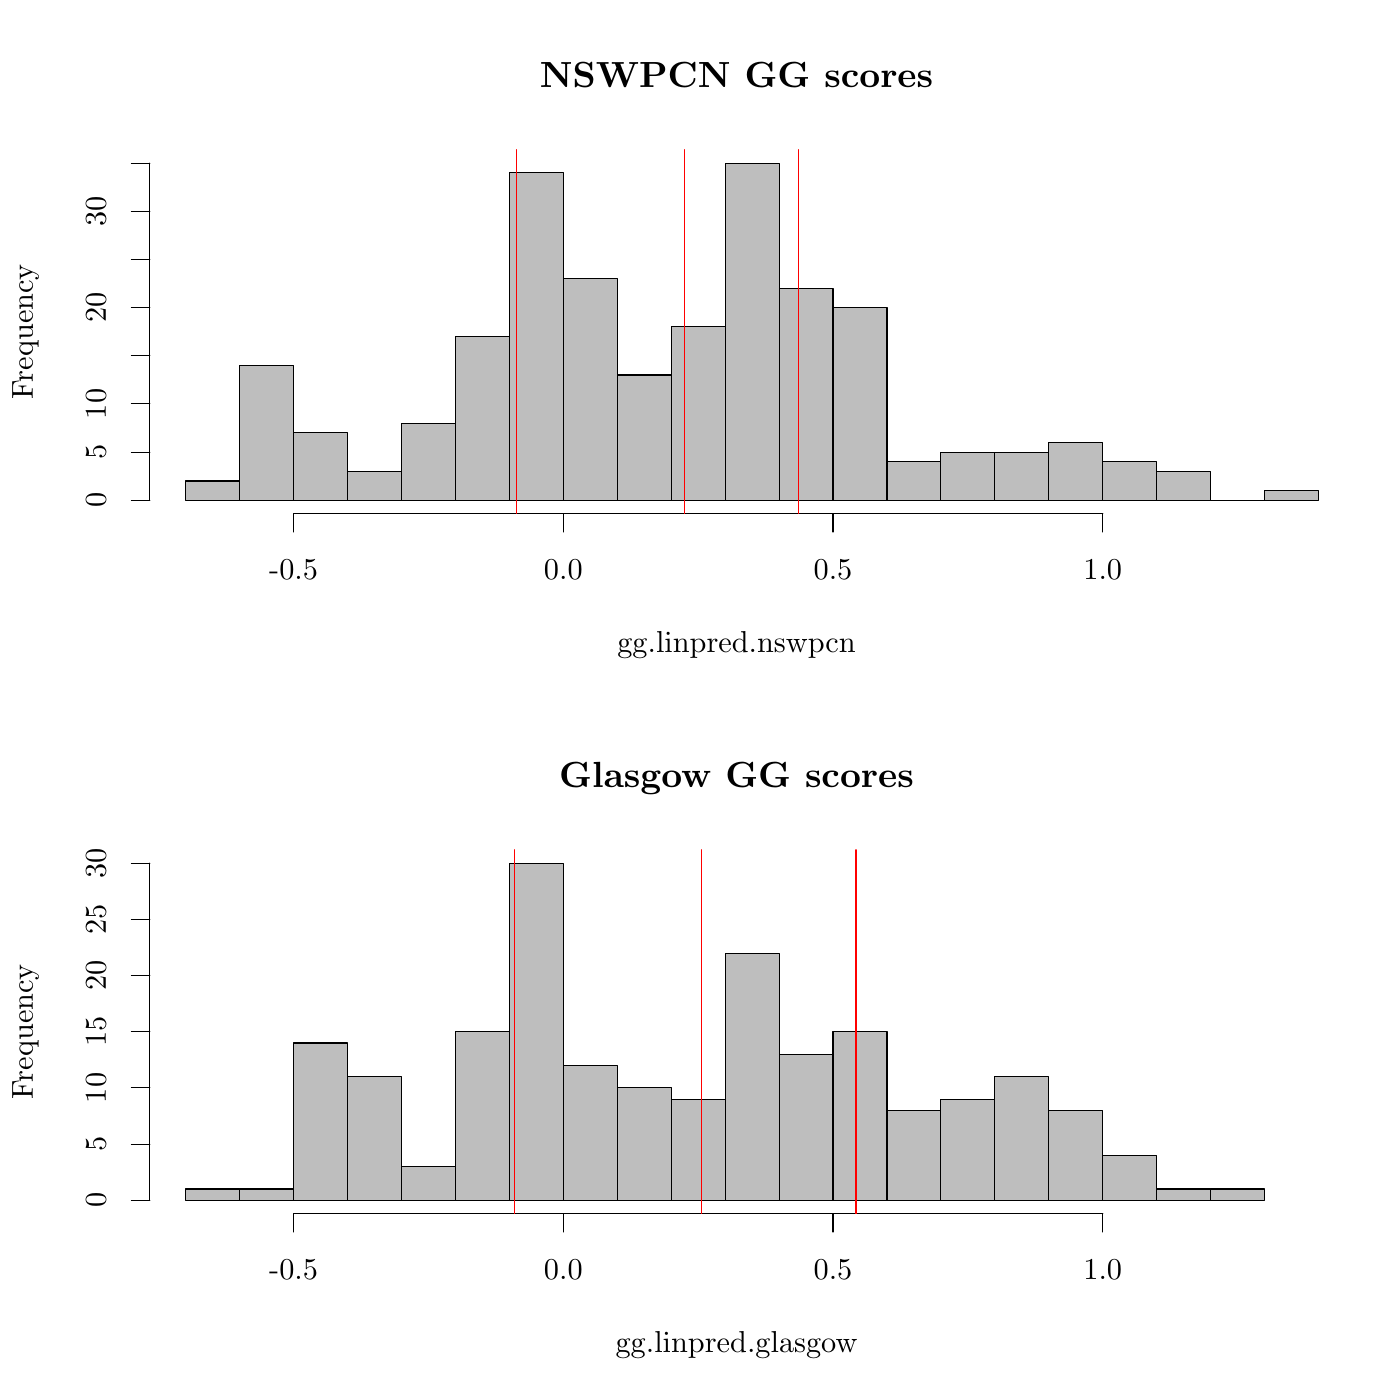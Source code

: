 % Created by tikzDevice version 0.8.1 on 2015-02-03 07:23:49
% !TEX encoding = UTF-8 Unicode
\documentclass[11pt]{memoir}
\nonstopmode

\usepackage{tikz}

\usepackage[active,tightpage,psfixbb]{preview}

\PreviewEnvironment{pgfpicture}

\setlength\PreviewBorder{0pt}

\usepackage{amsmath}
\newcommand{\SweaveOpts}[1]{}  % do not interfere with LaTeX
\newcommand{\SweaveInput}[1]{} % because they are not real TeX commands
\newcommand{\Sexpr}[1]{}       % will only be parsed by R


\usepackage{geometry}
\usepackage{amsmath}
\usepackage{lscape}
\geometry{verbose,tmargin=2.5cm,bmargin=2.5cm,lmargin=2.5cm,rmargin=2.5cm}


\begin{document}

\begin{tikzpicture}[x=1pt,y=1pt]
\definecolor{fillColor}{RGB}{255,255,255}
\path[use as bounding box,fill=fillColor,fill opacity=0.00] (0,0) rectangle (505.89,505.89);
\begin{scope}
\path[clip] (  0.00,252.94) rectangle (505.89,505.89);
\definecolor{drawColor}{RGB}{0,0,0}

\node[text=drawColor,anchor=base,inner sep=0pt, outer sep=0pt, scale=  1.20] at (266.14,474.30) {\bfseries NSWPCN GG scores};

\node[text=drawColor,anchor=base,inner sep=0pt, outer sep=0pt, scale=  1.00] at (266.14,270.11) {gg.linpred.nswpcn};

\node[text=drawColor,rotate= 90.00,anchor=base,inner sep=0pt, outer sep=0pt, scale=  1.00] at ( 11.88,386.02) {Frequency};
\end{scope}
\begin{scope}
\path[clip] (  0.00,  0.00) rectangle (505.89,505.89);
\definecolor{drawColor}{RGB}{0,0,0}

\path[draw=drawColor,line width= 0.4pt,line join=round,line cap=round] (106.08,320.26) -- (398.48,320.26);

\path[draw=drawColor,line width= 0.4pt,line join=round,line cap=round] (106.08,320.26) -- (106.08,313.66);

\path[draw=drawColor,line width= 0.4pt,line join=round,line cap=round] (203.55,320.26) -- (203.55,313.66);

\path[draw=drawColor,line width= 0.4pt,line join=round,line cap=round] (301.01,320.26) -- (301.01,313.66);

\path[draw=drawColor,line width= 0.4pt,line join=round,line cap=round] (398.48,320.26) -- (398.48,313.66);

\node[text=drawColor,anchor=base,inner sep=0pt, outer sep=0pt, scale=  1.00] at (106.08,296.50) {-0.5};

\node[text=drawColor,anchor=base,inner sep=0pt, outer sep=0pt, scale=  1.00] at (203.55,296.50) {0.0};

\node[text=drawColor,anchor=base,inner sep=0pt, outer sep=0pt, scale=  1.00] at (301.01,296.50) {0.5};

\node[text=drawColor,anchor=base,inner sep=0pt, outer sep=0pt, scale=  1.00] at (398.48,296.50) {1.0};

\path[draw=drawColor,line width= 0.4pt,line join=round,line cap=round] ( 54.12,325.14) -- ( 54.12,446.90);

\path[draw=drawColor,line width= 0.4pt,line join=round,line cap=round] ( 54.12,325.14) -- ( 47.52,325.14);

\path[draw=drawColor,line width= 0.4pt,line join=round,line cap=round] ( 54.12,342.53) -- ( 47.52,342.53);

\path[draw=drawColor,line width= 0.4pt,line join=round,line cap=round] ( 54.12,359.93) -- ( 47.52,359.93);

\path[draw=drawColor,line width= 0.4pt,line join=round,line cap=round] ( 54.12,377.32) -- ( 47.52,377.32);

\path[draw=drawColor,line width= 0.4pt,line join=round,line cap=round] ( 54.12,394.71) -- ( 47.52,394.71);

\path[draw=drawColor,line width= 0.4pt,line join=round,line cap=round] ( 54.12,412.11) -- ( 47.52,412.11);

\path[draw=drawColor,line width= 0.4pt,line join=round,line cap=round] ( 54.12,429.50) -- ( 47.52,429.50);

\path[draw=drawColor,line width= 0.4pt,line join=round,line cap=round] ( 54.12,446.90) -- ( 47.52,446.90);

\node[text=drawColor,rotate= 90.00,anchor=base,inner sep=0pt, outer sep=0pt, scale=  1.00] at ( 38.28,325.14) {0};

\node[text=drawColor,rotate= 90.00,anchor=base,inner sep=0pt, outer sep=0pt, scale=  1.00] at ( 38.28,342.53) {5};

\node[text=drawColor,rotate= 90.00,anchor=base,inner sep=0pt, outer sep=0pt, scale=  1.00] at ( 38.28,359.93) {10};

\node[text=drawColor,rotate= 90.00,anchor=base,inner sep=0pt, outer sep=0pt, scale=  1.00] at ( 38.28,394.71) {20};

\node[text=drawColor,rotate= 90.00,anchor=base,inner sep=0pt, outer sep=0pt, scale=  1.00] at ( 38.28,429.50) {30};
\end{scope}
\begin{scope}
\path[clip] ( 54.12,320.26) rectangle (478.17,451.77);
\definecolor{drawColor}{RGB}{0,0,0}
\definecolor{fillColor}{RGB}{190,190,190}

\path[draw=drawColor,line width= 0.4pt,line join=round,line cap=round,fill=fillColor] ( 67.09,325.14) rectangle ( 86.59,332.09);

\path[draw=drawColor,line width= 0.4pt,line join=round,line cap=round,fill=fillColor] ( 86.59,325.14) rectangle (106.08,373.84);

\path[draw=drawColor,line width= 0.4pt,line join=round,line cap=round,fill=fillColor] (106.08,325.14) rectangle (125.57,349.49);

\path[draw=drawColor,line width= 0.4pt,line join=round,line cap=round,fill=fillColor] (125.57,325.14) rectangle (145.07,335.57);

\path[draw=drawColor,line width= 0.4pt,line join=round,line cap=round,fill=fillColor] (145.07,325.14) rectangle (164.56,352.97);

\path[draw=drawColor,line width= 0.4pt,line join=round,line cap=round,fill=fillColor] (164.56,325.14) rectangle (184.05,384.28);

\path[draw=drawColor,line width= 0.4pt,line join=round,line cap=round,fill=fillColor] (184.05,325.14) rectangle (203.55,443.42);

\path[draw=drawColor,line width= 0.4pt,line join=round,line cap=round,fill=fillColor] (203.55,325.14) rectangle (223.04,405.15);

\path[draw=drawColor,line width= 0.4pt,line join=round,line cap=round,fill=fillColor] (223.04,325.14) rectangle (242.53,370.36);

\path[draw=drawColor,line width= 0.4pt,line join=round,line cap=round,fill=fillColor] (242.53,325.14) rectangle (262.03,387.76);

\path[draw=drawColor,line width= 0.4pt,line join=round,line cap=round,fill=fillColor] (262.03,325.14) rectangle (281.52,446.90);

\path[draw=drawColor,line width= 0.4pt,line join=round,line cap=round,fill=fillColor] (281.52,325.14) rectangle (301.01,401.67);

\path[draw=drawColor,line width= 0.4pt,line join=round,line cap=round,fill=fillColor] (301.01,325.14) rectangle (320.51,394.71);

\path[draw=drawColor,line width= 0.4pt,line join=round,line cap=round,fill=fillColor] (320.51,325.14) rectangle (340.00,339.05);

\path[draw=drawColor,line width= 0.4pt,line join=round,line cap=round,fill=fillColor] (340.00,325.14) rectangle (359.49,342.53);

\path[draw=drawColor,line width= 0.4pt,line join=round,line cap=round,fill=fillColor] (359.49,325.14) rectangle (378.99,342.53);

\path[draw=drawColor,line width= 0.4pt,line join=round,line cap=round,fill=fillColor] (378.99,325.14) rectangle (398.48,346.01);

\path[draw=drawColor,line width= 0.4pt,line join=round,line cap=round,fill=fillColor] (398.48,325.14) rectangle (417.97,339.05);

\path[draw=drawColor,line width= 0.4pt,line join=round,line cap=round,fill=fillColor] (417.97,325.14) rectangle (437.47,335.57);

\path[draw=drawColor,line width= 0.4pt,line join=round,line cap=round,fill=fillColor] (437.47,325.14) rectangle (456.96,325.14);

\path[draw=drawColor,line width= 0.4pt,line join=round,line cap=round,fill=fillColor] (456.96,325.14) rectangle (476.45,328.61);
\definecolor{drawColor}{RGB}{255,0,0}

\path[draw=drawColor,line width= 0.4pt,line join=round,line cap=round] (186.74,320.26) -- (186.74,451.77);

\path[draw=drawColor,line width= 0.4pt,line join=round,line cap=round] (247.28,320.26) -- (247.28,451.77);

\path[draw=drawColor,line width= 0.4pt,line join=round,line cap=round] (288.65,320.26) -- (288.65,451.77);
\end{scope}
\begin{scope}
\path[clip] (  0.00,  0.00) rectangle (505.89,252.94);
\definecolor{drawColor}{RGB}{0,0,0}

\node[text=drawColor,anchor=base,inner sep=0pt, outer sep=0pt, scale=  1.20] at (266.14,221.35) {\bfseries Glasgow GG scores};

\node[text=drawColor,anchor=base,inner sep=0pt, outer sep=0pt, scale=  1.00] at (266.14, 17.16) {gg.linpred.glasgow};

\node[text=drawColor,rotate= 90.00,anchor=base,inner sep=0pt, outer sep=0pt, scale=  1.00] at ( 11.88,133.07) {Frequency};
\end{scope}
\begin{scope}
\path[clip] (  0.00,  0.00) rectangle (505.89,505.89);
\definecolor{drawColor}{RGB}{0,0,0}

\path[draw=drawColor,line width= 0.4pt,line join=round,line cap=round] (106.08, 67.32) -- (398.48, 67.32);

\path[draw=drawColor,line width= 0.4pt,line join=round,line cap=round] (106.08, 67.32) -- (106.08, 60.72);

\path[draw=drawColor,line width= 0.4pt,line join=round,line cap=round] (203.55, 67.32) -- (203.55, 60.72);

\path[draw=drawColor,line width= 0.4pt,line join=round,line cap=round] (301.01, 67.32) -- (301.01, 60.72);

\path[draw=drawColor,line width= 0.4pt,line join=round,line cap=round] (398.48, 67.32) -- (398.48, 60.72);

\node[text=drawColor,anchor=base,inner sep=0pt, outer sep=0pt, scale=  1.00] at (106.08, 43.56) {-0.5};

\node[text=drawColor,anchor=base,inner sep=0pt, outer sep=0pt, scale=  1.00] at (203.55, 43.56) {0.0};

\node[text=drawColor,anchor=base,inner sep=0pt, outer sep=0pt, scale=  1.00] at (301.01, 43.56) {0.5};

\node[text=drawColor,anchor=base,inner sep=0pt, outer sep=0pt, scale=  1.00] at (398.48, 43.56) {1.0};

\path[draw=drawColor,line width= 0.4pt,line join=round,line cap=round] ( 54.12, 72.19) -- ( 54.12,193.95);

\path[draw=drawColor,line width= 0.4pt,line join=round,line cap=round] ( 54.12, 72.19) -- ( 47.52, 72.19);

\path[draw=drawColor,line width= 0.4pt,line join=round,line cap=round] ( 54.12, 92.48) -- ( 47.52, 92.48);

\path[draw=drawColor,line width= 0.4pt,line join=round,line cap=round] ( 54.12,112.78) -- ( 47.52,112.78);

\path[draw=drawColor,line width= 0.4pt,line join=round,line cap=round] ( 54.12,133.07) -- ( 47.52,133.07);

\path[draw=drawColor,line width= 0.4pt,line join=round,line cap=round] ( 54.12,153.37) -- ( 47.52,153.37);

\path[draw=drawColor,line width= 0.4pt,line join=round,line cap=round] ( 54.12,173.66) -- ( 47.52,173.66);

\path[draw=drawColor,line width= 0.4pt,line join=round,line cap=round] ( 54.12,193.95) -- ( 47.52,193.95);

\node[text=drawColor,rotate= 90.00,anchor=base,inner sep=0pt, outer sep=0pt, scale=  1.00] at ( 38.28, 72.19) {0};

\node[text=drawColor,rotate= 90.00,anchor=base,inner sep=0pt, outer sep=0pt, scale=  1.00] at ( 38.28, 92.48) {5};

\node[text=drawColor,rotate= 90.00,anchor=base,inner sep=0pt, outer sep=0pt, scale=  1.00] at ( 38.28,112.78) {10};

\node[text=drawColor,rotate= 90.00,anchor=base,inner sep=0pt, outer sep=0pt, scale=  1.00] at ( 38.28,133.07) {15};

\node[text=drawColor,rotate= 90.00,anchor=base,inner sep=0pt, outer sep=0pt, scale=  1.00] at ( 38.28,153.37) {20};

\node[text=drawColor,rotate= 90.00,anchor=base,inner sep=0pt, outer sep=0pt, scale=  1.00] at ( 38.28,173.66) {25};

\node[text=drawColor,rotate= 90.00,anchor=base,inner sep=0pt, outer sep=0pt, scale=  1.00] at ( 38.28,193.95) {30};
\end{scope}
\begin{scope}
\path[clip] ( 54.12, 67.32) rectangle (478.17,198.82);
\definecolor{drawColor}{RGB}{0,0,0}
\definecolor{fillColor}{RGB}{190,190,190}

\path[draw=drawColor,line width= 0.4pt,line join=round,line cap=round,fill=fillColor] ( 67.09, 72.19) rectangle ( 86.59, 76.25);

\path[draw=drawColor,line width= 0.4pt,line join=round,line cap=round,fill=fillColor] ( 86.59, 72.19) rectangle (106.08, 76.25);

\path[draw=drawColor,line width= 0.4pt,line join=round,line cap=round,fill=fillColor] (106.08, 72.19) rectangle (125.57,129.01);

\path[draw=drawColor,line width= 0.4pt,line join=round,line cap=round,fill=fillColor] (125.57, 72.19) rectangle (145.07,116.84);

\path[draw=drawColor,line width= 0.4pt,line join=round,line cap=round,fill=fillColor] (145.07, 72.19) rectangle (164.56, 84.37);

\path[draw=drawColor,line width= 0.4pt,line join=round,line cap=round,fill=fillColor] (164.56, 72.19) rectangle (184.05,133.07);

\path[draw=drawColor,line width= 0.4pt,line join=round,line cap=round,fill=fillColor] (184.05, 72.19) rectangle (203.55,193.95);

\path[draw=drawColor,line width= 0.4pt,line join=round,line cap=round,fill=fillColor] (203.55, 72.19) rectangle (223.04,120.90);

\path[draw=drawColor,line width= 0.4pt,line join=round,line cap=round,fill=fillColor] (223.04, 72.19) rectangle (242.53,112.78);

\path[draw=drawColor,line width= 0.4pt,line join=round,line cap=round,fill=fillColor] (242.53, 72.19) rectangle (262.03,108.72);

\path[draw=drawColor,line width= 0.4pt,line join=round,line cap=round,fill=fillColor] (262.03, 72.19) rectangle (281.52,161.48);

\path[draw=drawColor,line width= 0.4pt,line join=round,line cap=round,fill=fillColor] (281.52, 72.19) rectangle (301.01,124.95);

\path[draw=drawColor,line width= 0.4pt,line join=round,line cap=round,fill=fillColor] (301.01, 72.19) rectangle (320.51,133.07);

\path[draw=drawColor,line width= 0.4pt,line join=round,line cap=round,fill=fillColor] (320.51, 72.19) rectangle (340.00,104.66);

\path[draw=drawColor,line width= 0.4pt,line join=round,line cap=round,fill=fillColor] (340.00, 72.19) rectangle (359.49,108.72);

\path[draw=drawColor,line width= 0.4pt,line join=round,line cap=round,fill=fillColor] (359.49, 72.19) rectangle (378.99,116.84);

\path[draw=drawColor,line width= 0.4pt,line join=round,line cap=round,fill=fillColor] (378.99, 72.19) rectangle (398.48,104.66);

\path[draw=drawColor,line width= 0.4pt,line join=round,line cap=round,fill=fillColor] (398.48, 72.19) rectangle (417.97, 88.43);

\path[draw=drawColor,line width= 0.4pt,line join=round,line cap=round,fill=fillColor] (417.97, 72.19) rectangle (437.47, 76.25);

\path[draw=drawColor,line width= 0.4pt,line join=round,line cap=round,fill=fillColor] (437.47, 72.19) rectangle (456.96, 76.25);
\definecolor{drawColor}{RGB}{255,0,0}

\path[draw=drawColor,line width= 0.4pt,line join=round,line cap=round] (185.96, 67.32) -- (185.96,198.82);

\path[draw=drawColor,line width= 0.4pt,line join=round,line cap=round] (253.48, 67.32) -- (253.48,198.82);

\path[draw=drawColor,line width= 0.4pt,line join=round,line cap=round] (309.33, 67.32) -- (309.33,198.82);
\end{scope}
\end{tikzpicture}

\end{document}
